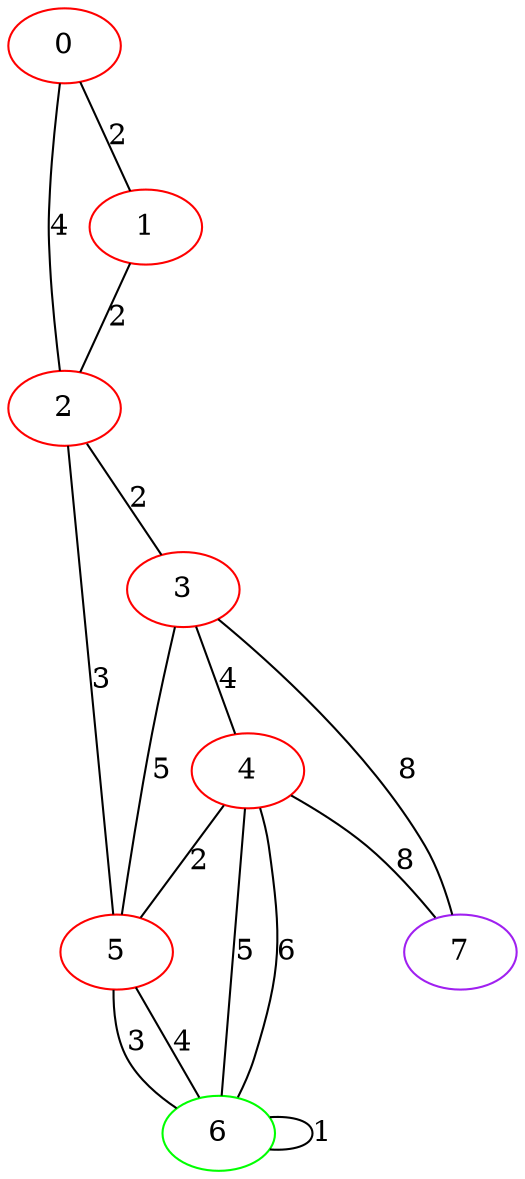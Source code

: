 graph "" {
0 [color=red, weight=1];
1 [color=red, weight=1];
2 [color=red, weight=1];
3 [color=red, weight=1];
4 [color=red, weight=1];
5 [color=red, weight=1];
6 [color=green, weight=2];
7 [color=purple, weight=4];
0 -- 1  [key=0, label=2];
0 -- 2  [key=0, label=4];
1 -- 2  [key=0, label=2];
2 -- 3  [key=0, label=2];
2 -- 5  [key=0, label=3];
3 -- 4  [key=0, label=4];
3 -- 5  [key=0, label=5];
3 -- 7  [key=0, label=8];
4 -- 5  [key=0, label=2];
4 -- 6  [key=0, label=5];
4 -- 6  [key=1, label=6];
4 -- 7  [key=0, label=8];
5 -- 6  [key=0, label=3];
5 -- 6  [key=1, label=4];
6 -- 6  [key=0, label=1];
}
